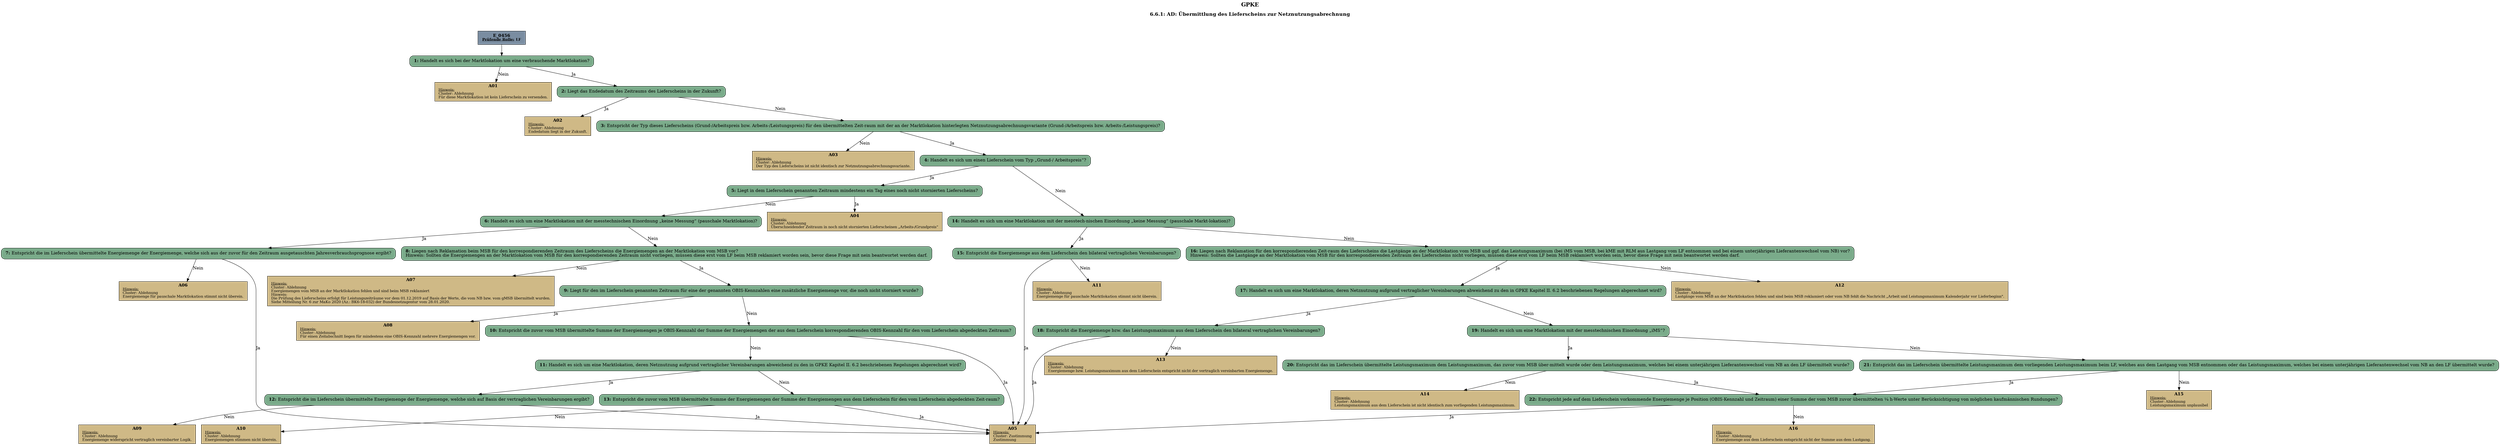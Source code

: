 digraph D {
    labelloc="t";
    label=<<B><FONT POINT-SIZE="18">GPKE</FONT></B><BR/><BR/><B><FONT POINT-SIZE="16">6.6.1: AD: Übermittlung des Lieferscheins zur Netznutzungsabrechnung</FONT></B><BR/><BR/><BR/><BR/>>;
    "Start" [margin="0.2,0.12", shape=box, style=filled, fillcolor="#7a8da1", label=<<B>E_0456</B><BR align="center"/><FONT point-size="12"><B><U>Prüfende Rolle:</U> LF</B></FONT><BR align="center"/>>];
    "1" [margin="0.2,0.12", shape=box, style="filled,rounded", fillcolor="#7aab8a", label=<<B>1: </B>Handelt es sich bei der Marktlokation um eine verbrauchende Marktlokation?<BR align="left"/>>];
    "A01" [margin="0.17,0.08", shape=box, style=filled, fillcolor="#cfb986", label=<<B>A01</B><BR align="center"/><FONT point-size="12"><U>Hinweis:</U><BR align="left"/>Cluster: Ablehnung<BR align="left"/>Für diese Marktlokation ist kein Lieferschein zu versenden.<BR align="left"/></FONT>>];
    "2" [margin="0.2,0.12", shape=box, style="filled,rounded", fillcolor="#7aab8a", label=<<B>2: </B>Liegt das Endedatum des Zeitraums des Lieferscheins in der Zukunft?<BR align="left"/>>];
    "A02" [margin="0.17,0.08", shape=box, style=filled, fillcolor="#cfb986", label=<<B>A02</B><BR align="center"/><FONT point-size="12"><U>Hinweis:</U><BR align="left"/>Cluster: Ablehnung<BR align="left"/>Endedatum liegt in der Zukunft.<BR align="left"/></FONT>>];
    "3" [margin="0.2,0.12", shape=box, style="filled,rounded", fillcolor="#7aab8a", label=<<B>3: </B>Entspricht der Typ dieses Lieferscheins (Grund-/Arbeitspreis bzw. Arbeits-/Leistungspreis) für den übermittelten Zeit-raum mit der an der Marktlokation hinterlegten Netznutzungsabrechnungsvariante (Grund-/Arbeitspreis bzw. Arbeits-/Leistungspreis)?<BR align="left"/>>];
    "A03" [margin="0.17,0.08", shape=box, style=filled, fillcolor="#cfb986", label=<<B>A03</B><BR align="center"/><FONT point-size="12"><U>Hinweis:</U><BR align="left"/>Cluster: Ablehnung<BR align="left"/>Der Typ des Lieferscheins ist nicht identisch zur Netznutzungsabrechnungsvariante.<BR align="left"/></FONT>>];
    "4" [margin="0.2,0.12", shape=box, style="filled,rounded", fillcolor="#7aab8a", label=<<B>4: </B>Handelt es sich um einen Lieferschein vom Typ „Grund-/ Arbeitspreis“?<BR align="left"/>>];
    "5" [margin="0.2,0.12", shape=box, style="filled,rounded", fillcolor="#7aab8a", label=<<B>5: </B>Liegt in dem Lieferschein genannten Zeitraum mindestens ein Tag eines noch nicht stornierten Lieferscheins?<BR align="left"/>>];
    "A04" [margin="0.17,0.08", shape=box, style=filled, fillcolor="#cfb986", label=<<B>A04</B><BR align="center"/><FONT point-size="12"><U>Hinweis:</U><BR align="left"/>Cluster: Ablehnung<BR align="left"/>Überschneidender Zeitraum in noch nicht stornierten Lieferscheinen „Arbeits-/Grundpreis“<BR align="left"/></FONT>>];
    "6" [margin="0.2,0.12", shape=box, style="filled,rounded", fillcolor="#7aab8a", label=<<B>6: </B>Handelt es sich um eine Marktlokation mit der messtechnischen Einordnung „keine Messung“ (pauschale Marktlokation)?<BR align="left"/>>];
    "7" [margin="0.2,0.12", shape=box, style="filled,rounded", fillcolor="#7aab8a", label=<<B>7: </B>Entspricht die im Lieferschein übermittelte Energiemenge der Energiemenge, welche sich aus der zuvor für den Zeitraum ausgetauschten Jahresverbrauchsprognose ergibt?<BR align="left"/>>];
    "A05" [margin="0.17,0.08", shape=box, style=filled, fillcolor="#cfb986", label=<<B>A05</B><BR align="center"/><FONT point-size="12"><U>Hinweis:</U><BR align="left"/>Cluster: Zustimmung<BR align="left"/>Zustimmung<BR align="left"/></FONT>>];
    "A06" [margin="0.17,0.08", shape=box, style=filled, fillcolor="#cfb986", label=<<B>A06</B><BR align="center"/><FONT point-size="12"><U>Hinweis:</U><BR align="left"/>Cluster: Ablehnung<BR align="left"/>Energiemenge für pauschale Marktlokation stimmt nicht überein.<BR align="left"/></FONT>>];
    "8" [margin="0.2,0.12", shape=box, style="filled,rounded", fillcolor="#7aab8a", label=<<B>8: </B>Liegen nach Reklamation beim MSB für den korrespondierenden Zeitraum des Lieferscheins die Energiemengen an der Marktlokation vom MSB vor?<BR align="left"/>Hinweis: Sollten die Energiemengen an der Marktlokation vom MSB für den korrespondierenden Zeitraum nicht vorliegen, müssen diese erst vom LF beim MSB reklamiert worden sein, bevor diese Frage mit nein beantwortet werden darf.<BR align="left"/>>];
    "A07" [margin="0.17,0.08", shape=box, style=filled, fillcolor="#cfb986", label=<<B>A07</B><BR align="center"/><FONT point-size="12"><U>Hinweis:</U><BR align="left"/>Cluster: Ablehnung<BR align="left"/>Energiemengen vom MSB an der Marktlokation fehlen und sind beim MSB reklamiert<BR align="left"/>Hinweis: <BR align="left"/>Die Prüfung des Lieferscheins erfolgt für Leistungszeiträume vor dem 01.12.2019 auf Basis der Werte, die vom NB bzw. vom gMSB übermittelt wurden.<BR align="left"/>Siehe Mitteilung Nr. 6 zur MaKo 2020 (Az.: BK6-18-032) der Bundesnetzagentur vom 28.01.2020.<BR align="left"/></FONT>>];
    "9" [margin="0.2,0.12", shape=box, style="filled,rounded", fillcolor="#7aab8a", label=<<B>9: </B>Liegt für den im Lieferschein genannten Zeitraum für eine der genannten OBIS-Kennzahlen eine zusätzliche Energiemenge vor, die noch nicht storniert wurde?<BR align="left"/>>];
    "A08" [margin="0.17,0.08", shape=box, style=filled, fillcolor="#cfb986", label=<<B>A08</B><BR align="center"/><FONT point-size="12"><U>Hinweis:</U><BR align="left"/>Cluster: Ablehnung<BR align="left"/>Für einen Zeitabschnitt liegen für mindestens eine OBIS-Kennzahl mehrere Energiemengen vor.<BR align="left"/></FONT>>];
    "10" [margin="0.2,0.12", shape=box, style="filled,rounded", fillcolor="#7aab8a", label=<<B>10: </B>Entspricht die zuvor vom MSB übermittelte Summe der Energiemengen je OBIS-Kennzahl der Summe der Energiemengen der aus dem Lieferschein korrespondierenden OBIS-Kennzahl für den vom Lieferschein abgedeckten Zeitraum?<BR align="left"/>>];
    "11" [margin="0.2,0.12", shape=box, style="filled,rounded", fillcolor="#7aab8a", label=<<B>11: </B>Handelt es sich um eine Marktlokation, deren Netznutzung aufgrund vertraglicher Vereinbarungen abweichend zu den in GPKE Kapitel II. 6.2 beschriebenen Regelungen abgerechnet wird?<BR align="left"/>>];
    "12" [margin="0.2,0.12", shape=box, style="filled,rounded", fillcolor="#7aab8a", label=<<B>12: </B>Entspricht die im Lieferschein übermittelte Energiemenge der Energiemenge, welche sich auf Basis der vertraglichen Vereinbarungen ergibt?<BR align="left"/>>];
    "A09" [margin="0.17,0.08", shape=box, style=filled, fillcolor="#cfb986", label=<<B>A09</B><BR align="center"/><FONT point-size="12"><U>Hinweis:</U><BR align="left"/>Cluster: Ablehnung<BR align="left"/>Energiemenge widerspricht vertraglich vereinbarter Logik.<BR align="left"/></FONT>>];
    "13" [margin="0.2,0.12", shape=box, style="filled,rounded", fillcolor="#7aab8a", label=<<B>13: </B>Entspricht die zuvor vom MSB übermittelte Summe der Energiemengen der Summe der Energiemengen aus dem Lieferschein für den vom Lieferschein abgedeckten Zeit-raum?<BR align="left"/>>];
    "A10" [margin="0.17,0.08", shape=box, style=filled, fillcolor="#cfb986", label=<<B>A10</B><BR align="center"/><FONT point-size="12"><U>Hinweis:</U><BR align="left"/>Cluster: Ablehnung<BR align="left"/>Energiemengen stimmen nicht überein.<BR align="left"/></FONT>>];
    "14" [margin="0.2,0.12", shape=box, style="filled,rounded", fillcolor="#7aab8a", label=<<B>14: </B>Handelt es sich um eine Marktlokation mit der messtech-nischen Einordnung „keine Messung“ (pauschale Markt-lokation)?<BR align="left"/>>];
    "15" [margin="0.2,0.12", shape=box, style="filled,rounded", fillcolor="#7aab8a", label=<<B>15: </B>Entspricht die Energiemenge aus dem Lieferschein den bilateral vertraglichen Vereinbarungen?<BR align="left"/>>];
    "A11" [margin="0.17,0.08", shape=box, style=filled, fillcolor="#cfb986", label=<<B>A11</B><BR align="center"/><FONT point-size="12"><U>Hinweis:</U><BR align="left"/>Cluster: Ablehnung<BR align="left"/>Energiemenge für pauschale Marktlokation stimmt nicht überein.<BR align="left"/></FONT>>];
    "16" [margin="0.2,0.12", shape=box, style="filled,rounded", fillcolor="#7aab8a", label=<<B>16: </B>Liegen nach Reklamation für den korrespondierenden Zeit-raum des Lieferscheins die Lastgänge an der Marktlokation vom MSB und ggf. das Leistungsmaximum (bei iMS vom MSB, bei kME mit RLM aus Lastgang vom LF entnommen und bei einem unterjährigen Lieferantenwechsel vom NB) vor?<BR align="left"/>Hinweis: Sollten die Lastgänge an der Marktlokation vom MSB für den korrespondierenden Zeitraum des Lieferscheins nicht vorliegen, müssen diese erst vom LF beim MSB reklamiert worden sein, bevor diese Frage mit nein beantwortet werden darf.<BR align="left"/>>];
    "A12" [margin="0.17,0.08", shape=box, style=filled, fillcolor="#cfb986", label=<<B>A12</B><BR align="center"/><FONT point-size="12"><U>Hinweis:</U><BR align="left"/>Cluster: Ablehnung<BR align="left"/>Lastgänge vom MSB an der Marktlokation fehlen und sind beim MSB reklamiert oder vom NB fehlt die Nachricht „Arbeit und Leistungsmaximum Kalenderjahr vor Lieferbeginn".<BR align="left"/></FONT>>];
    "17" [margin="0.2,0.12", shape=box, style="filled,rounded", fillcolor="#7aab8a", label=<<B>17: </B>Handelt es sich um eine Marktlokation, deren Netznutzung aufgrund vertraglicher Vereinbarungen abweichend zu den in GPKE Kapitel II. 6.2 beschriebenen Regelungen abgerechnet wird?<BR align="left"/>>];
    "18" [margin="0.2,0.12", shape=box, style="filled,rounded", fillcolor="#7aab8a", label=<<B>18: </B>Entspricht die Energiemenge bzw. das Leistungsmaximum aus dem Lieferschein den bilateral vertraglichen Vereinbarungen?<BR align="left"/>>];
    "A13" [margin="0.17,0.08", shape=box, style=filled, fillcolor="#cfb986", label=<<B>A13</B><BR align="center"/><FONT point-size="12"><U>Hinweis:</U><BR align="left"/>Cluster: Ablehnung<BR align="left"/>Energiemenge bzw. Leistungsmaximum aus dem Lieferschein entspricht nicht der vertraglich vereinbarten Energiemenge.<BR align="left"/></FONT>>];
    "19" [margin="0.2,0.12", shape=box, style="filled,rounded", fillcolor="#7aab8a", label=<<B>19: </B>Handelt es sich um eine Marktlokation mit der messtechnischen Einordnung „iMS“?<BR align="left"/>>];
    "20" [margin="0.2,0.12", shape=box, style="filled,rounded", fillcolor="#7aab8a", label=<<B>20: </B>Entspricht das im Lieferschein übermittelte Leistungsmaximum dem Leistungsmaximum, das zuvor vom MSB über-mittelt wurde oder dem Leistungsmaximum, welches bei einem unterjährigen Lieferantenwechsel vom NB an den LF übermittelt wurde?<BR align="left"/>>];
    "A14" [margin="0.17,0.08", shape=box, style=filled, fillcolor="#cfb986", label=<<B>A14</B><BR align="center"/><FONT point-size="12"><U>Hinweis:</U><BR align="left"/>Cluster: Ablehnung<BR align="left"/>Leistungsmaximum aus dem Lieferschein ist nicht identisch zum vorliegenden Leistungsmaximum.<BR align="left"/></FONT>>];
    "21" [margin="0.2,0.12", shape=box, style="filled,rounded", fillcolor="#7aab8a", label=<<B>21: </B>Entspricht das im Lieferschein übermittelte Leistungsmaximum dem vorliegenden Leistungsmaximum beim LF, welches aus dem Lastgang vom MSB entnommen oder das Leistungsmaximum, welches bei einem unterjährigen Lieferantenwechsel vom NB an den LF übermittelt wurde?<BR align="left"/>>];
    "A15" [margin="0.17,0.08", shape=box, style=filled, fillcolor="#cfb986", label=<<B>A15</B><BR align="center"/><FONT point-size="12"><U>Hinweis:</U><BR align="left"/>Cluster: Ablehnung<BR align="left"/>Leistungsmaximum unplausibel<BR align="left"/></FONT>>];
    "22" [margin="0.2,0.12", shape=box, style="filled,rounded", fillcolor="#7aab8a", label=<<B>22: </B>Entspricht jede auf dem Lieferschein vorkommende Energiemenge je Position (OBIS-Kennzahl und Zeitraum) einer Summe der vom MSB zuvor übermittelten ¼ h-Werte unter Berücksichtigung von möglichen kaufmännischen Rundungen?<BR align="left"/>>];
    "A16" [margin="0.17,0.08", shape=box, style=filled, fillcolor="#cfb986", label=<<B>A16</B><BR align="center"/><FONT point-size="12"><U>Hinweis:</U><BR align="left"/>Cluster: Ablehnung<BR align="left"/>Energiemenge aus dem Lieferschein entspricht nicht der Summe aus dem Lastgang.<BR align="left"/></FONT>>];

    "Start" -> "1";
    "1" -> "A01" [label="Nein"];
    "1" -> "2" [label="Ja"];
    "2" -> "A02" [label="Ja"];
    "2" -> "3" [label="Nein"];
    "3" -> "A03" [label="Nein"];
    "3" -> "4" [label="Ja"];
    "4" -> "5" [label="Ja"];
    "4" -> "14" [label="Nein"];
    "5" -> "A04" [label="Ja"];
    "5" -> "6" [label="Nein"];
    "6" -> "7" [label="Ja"];
    "6" -> "8" [label="Nein"];
    "7" -> "A05" [label="Ja"];
    "7" -> "A06" [label="Nein"];
    "8" -> "A07" [label="Nein"];
    "8" -> "9" [label="Ja"];
    "9" -> "A08" [label="Ja"];
    "9" -> "10" [label="Nein"];
    "10" -> "A05" [label="Ja"];
    "10" -> "11" [label="Nein"];
    "11" -> "12" [label="Ja"];
    "11" -> "13" [label="Nein"];
    "12" -> "A05" [label="Ja"];
    "12" -> "A09" [label="Nein"];
    "13" -> "A05" [label="Ja"];
    "13" -> "A10" [label="Nein"];
    "14" -> "15" [label="Ja"];
    "14" -> "16" [label="Nein"];
    "15" -> "A05" [label="Ja"];
    "15" -> "A11" [label="Nein"];
    "16" -> "A12" [label="Nein"];
    "16" -> "17" [label="Ja"];
    "17" -> "18" [label="Ja"];
    "17" -> "19" [label="Nein"];
    "18" -> "A05" [label="Ja"];
    "18" -> "A13" [label="Nein"];
    "19" -> "20" [label="Ja"];
    "19" -> "21" [label="Nein"];
    "20" -> "A14" [label="Nein"];
    "20" -> "22" [label="Ja"];
    "21" -> "A15" [label="Nein"];
    "21" -> "22" [label="Ja"];
    "22" -> "A05" [label="Ja"];
    "22" -> "A16" [label="Nein"];

    bgcolor="transparent";
}